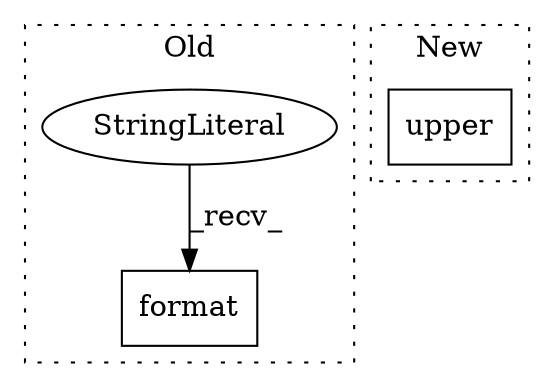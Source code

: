 digraph G {
subgraph cluster0 {
1 [label="format" a="32" s="2921,2951" l="7,1" shape="box"];
3 [label="StringLiteral" a="45" s="2903" l="17" shape="ellipse"];
label = "Old";
style="dotted";
}
subgraph cluster1 {
2 [label="upper" a="32" s="2862" l="7" shape="box"];
label = "New";
style="dotted";
}
3 -> 1 [label="_recv_"];
}